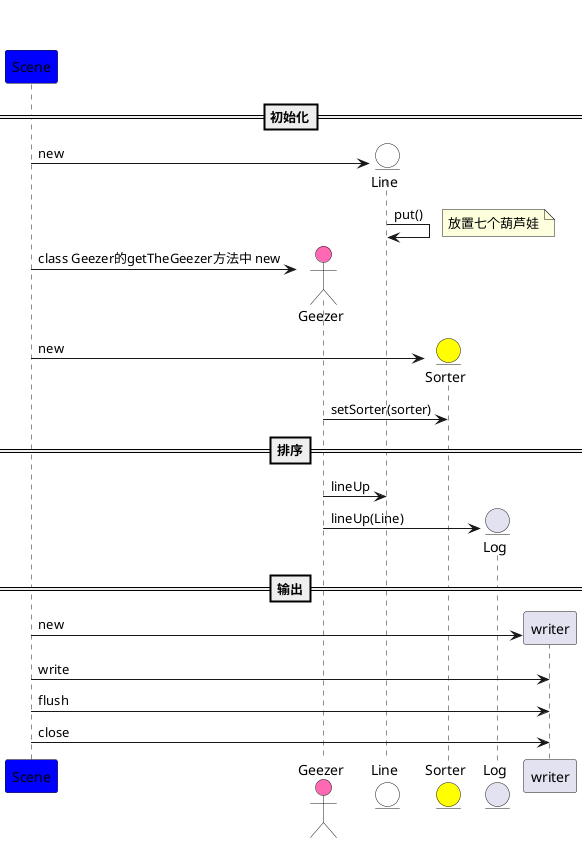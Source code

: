 @startuml

participant Scene as scene #Blue
actor Geezer as geezer  #HotPink
entity Line  as line #white
entity Sorter as sorter #Yellow
entity Log as log

==初始化==
create line
scene -> line:new

line -> line :put()
note right:放置七个葫芦娃

create geezer
scene ->geezer:class Geezer的getTheGeezer方法中 new

create sorter
scene ->sorter:new

geezer -> sorter:setSorter(sorter)

==排序==
geezer -> line : lineUp
create log
geezer ->log :lineUp(Line)
==输出==
create writer
scene->writer:new
scene->writer:write
scene->writer:flush
scene->writer:close

@enduml
